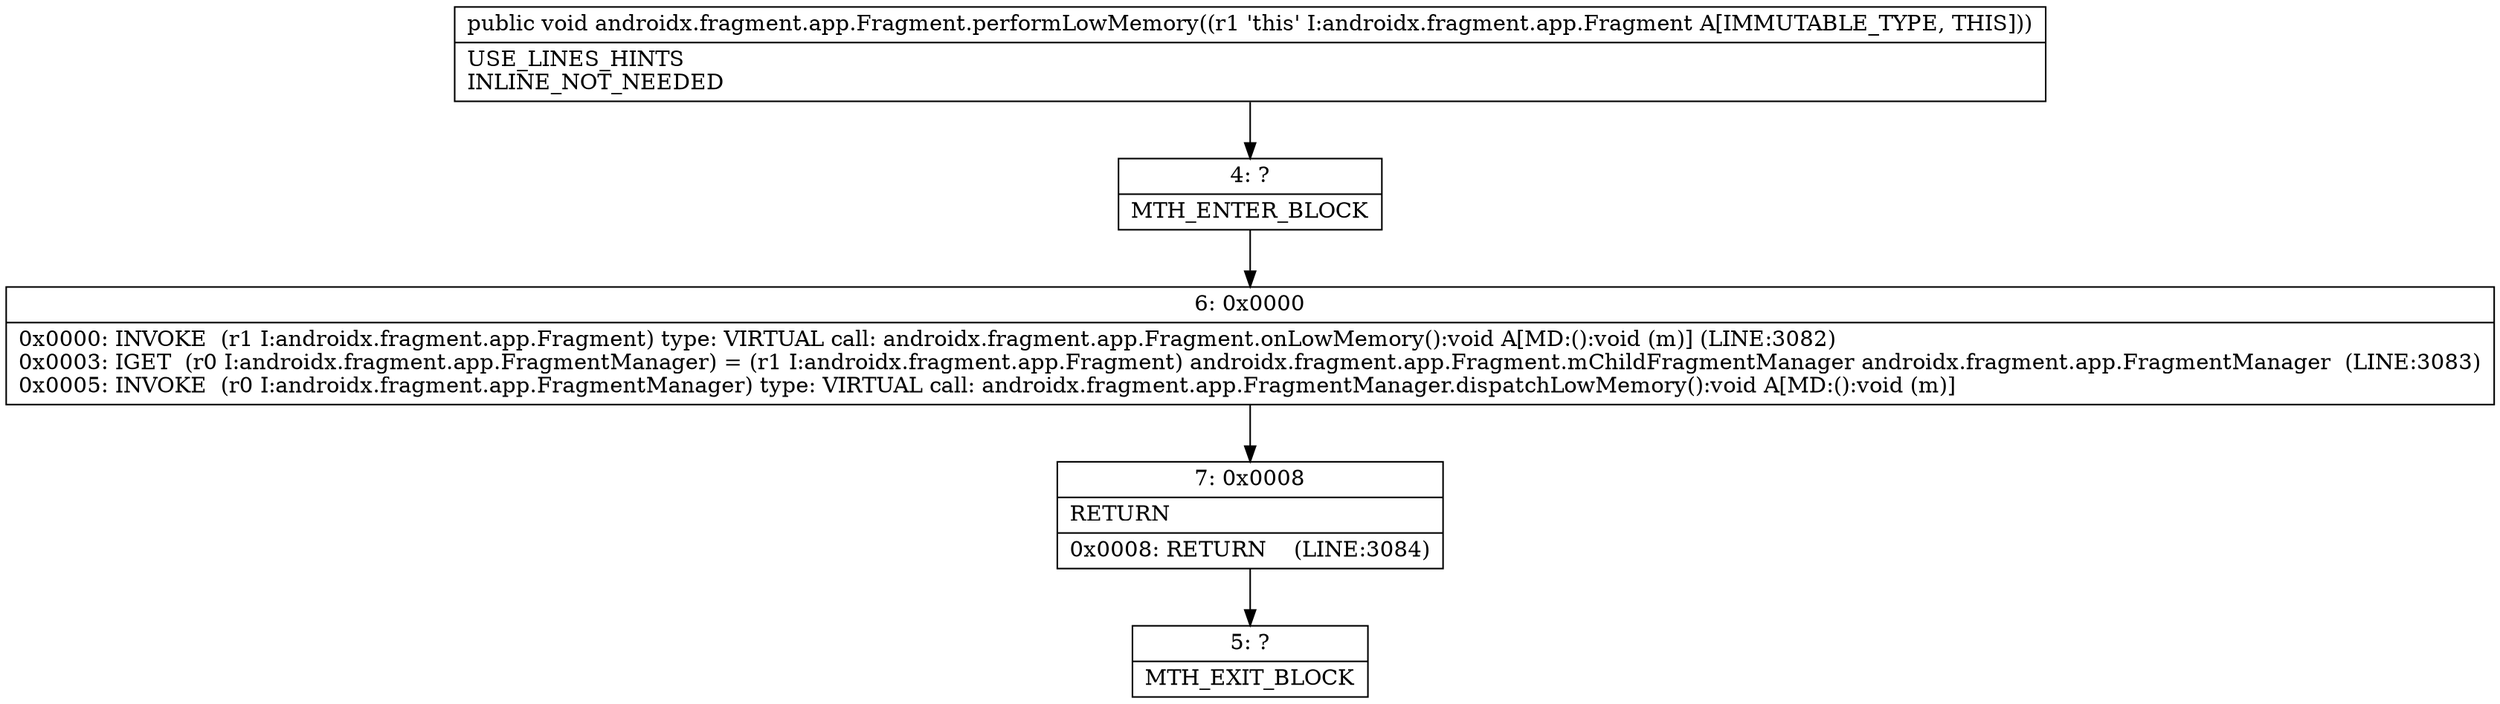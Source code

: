 digraph "CFG forandroidx.fragment.app.Fragment.performLowMemory()V" {
Node_4 [shape=record,label="{4\:\ ?|MTH_ENTER_BLOCK\l}"];
Node_6 [shape=record,label="{6\:\ 0x0000|0x0000: INVOKE  (r1 I:androidx.fragment.app.Fragment) type: VIRTUAL call: androidx.fragment.app.Fragment.onLowMemory():void A[MD:():void (m)] (LINE:3082)\l0x0003: IGET  (r0 I:androidx.fragment.app.FragmentManager) = (r1 I:androidx.fragment.app.Fragment) androidx.fragment.app.Fragment.mChildFragmentManager androidx.fragment.app.FragmentManager  (LINE:3083)\l0x0005: INVOKE  (r0 I:androidx.fragment.app.FragmentManager) type: VIRTUAL call: androidx.fragment.app.FragmentManager.dispatchLowMemory():void A[MD:():void (m)]\l}"];
Node_7 [shape=record,label="{7\:\ 0x0008|RETURN\l|0x0008: RETURN    (LINE:3084)\l}"];
Node_5 [shape=record,label="{5\:\ ?|MTH_EXIT_BLOCK\l}"];
MethodNode[shape=record,label="{public void androidx.fragment.app.Fragment.performLowMemory((r1 'this' I:androidx.fragment.app.Fragment A[IMMUTABLE_TYPE, THIS]))  | USE_LINES_HINTS\lINLINE_NOT_NEEDED\l}"];
MethodNode -> Node_4;Node_4 -> Node_6;
Node_6 -> Node_7;
Node_7 -> Node_5;
}

